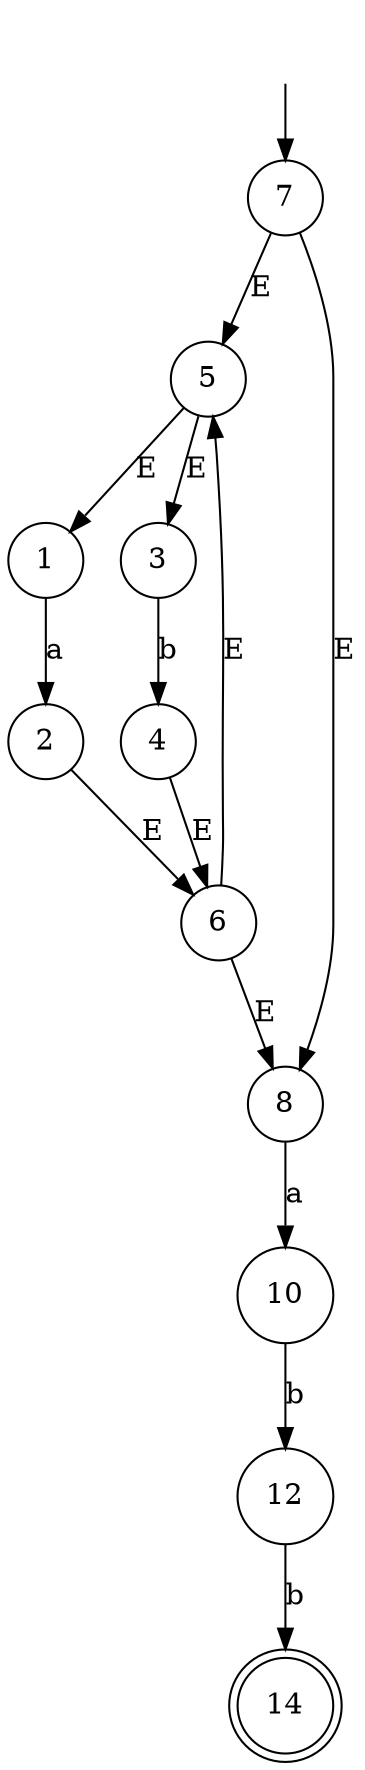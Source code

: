 digraph G{
    ""[shape=none]
    "1"[shape=circle]
    "2"[shape=circle]
    "3"[shape=circle]
    "4"[shape=circle]
    "5"[shape=circle]
    "6"[shape=circle]
    "7"[shape=circle]
    "8"[shape=circle]
    "10"[shape=circle]
    "12"[shape=circle]
    "14"[shape=doublecircle]

    ""->"7"
    "1" -> 2[label="a"]
    "2" -> 6[label="E"]
    "3" -> 4[label="b"]
    "4" -> 6[label="E"]
    "5" -> 1[label="E"]
    "5" -> 3[label="E"]
    "6" -> 5[label="E"]
    "6" -> 8[label="E"]
    "7" -> 5[label="E"]
    "7" -> 8[label="E"]
    "8" -> 10[label="a"]
    "10" -> 12[label="b"]
    "12" -> 14[label="b"]
}
